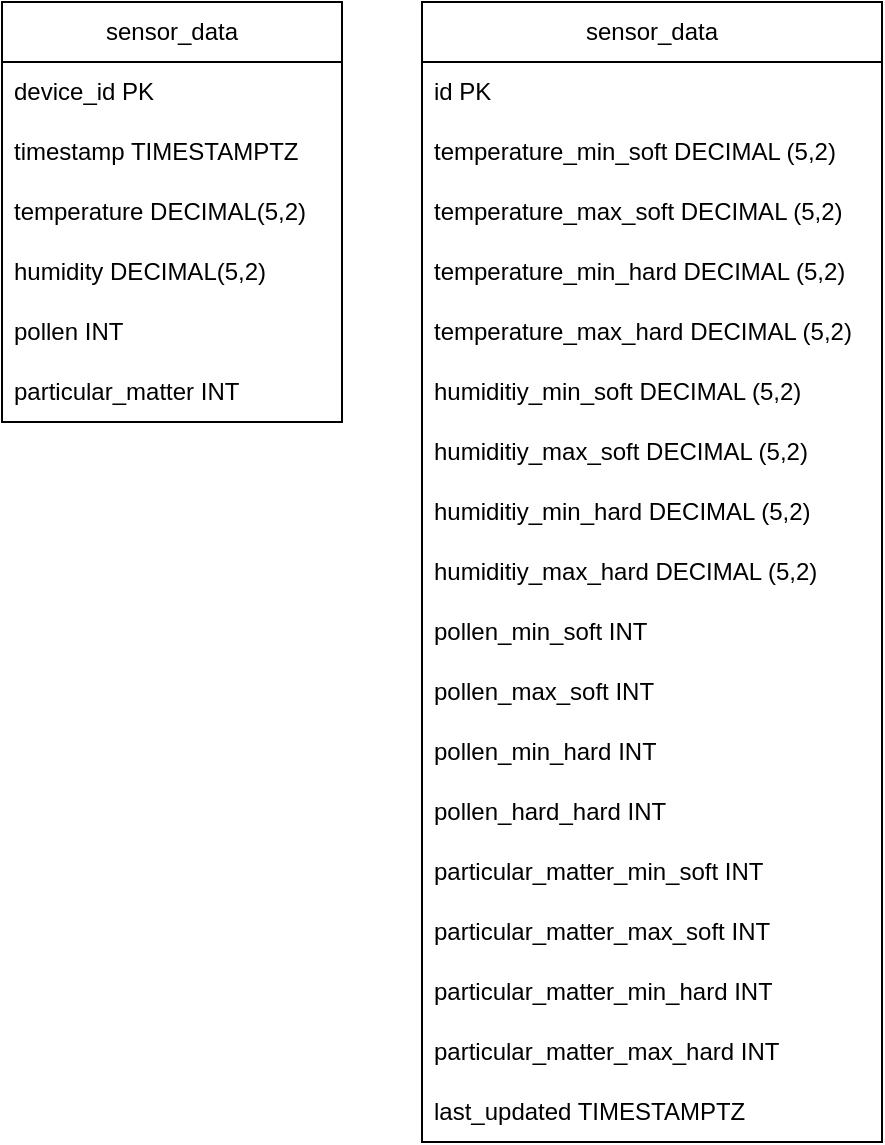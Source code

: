 <mxfile version="28.0.6">
  <diagram name="Seite-1" id="Owwn_gvMOHLcC2FPtsi7">
    <mxGraphModel dx="1093" dy="775" grid="1" gridSize="10" guides="1" tooltips="1" connect="1" arrows="1" fold="1" page="1" pageScale="1" pageWidth="827" pageHeight="1169" math="0" shadow="0">
      <root>
        <mxCell id="0" />
        <mxCell id="1" parent="0" />
        <mxCell id="ZN3nJmePXUtopxBWzzL6-1" value="sensor_data" style="swimlane;fontStyle=0;childLayout=stackLayout;horizontal=1;startSize=30;horizontalStack=0;resizeParent=1;resizeParentMax=0;resizeLast=0;collapsible=1;marginBottom=0;whiteSpace=wrap;html=1;" vertex="1" parent="1">
          <mxGeometry x="170" y="180" width="170" height="210" as="geometry" />
        </mxCell>
        <mxCell id="ZN3nJmePXUtopxBWzzL6-2" value="device_id PK" style="text;strokeColor=none;fillColor=none;align=left;verticalAlign=middle;spacingLeft=4;spacingRight=4;overflow=hidden;points=[[0,0.5],[1,0.5]];portConstraint=eastwest;rotatable=0;whiteSpace=wrap;html=1;" vertex="1" parent="ZN3nJmePXUtopxBWzzL6-1">
          <mxGeometry y="30" width="170" height="30" as="geometry" />
        </mxCell>
        <mxCell id="ZN3nJmePXUtopxBWzzL6-3" value="timestamp TIMESTAMPTZ" style="text;strokeColor=none;fillColor=none;align=left;verticalAlign=middle;spacingLeft=4;spacingRight=4;overflow=hidden;points=[[0,0.5],[1,0.5]];portConstraint=eastwest;rotatable=0;whiteSpace=wrap;html=1;" vertex="1" parent="ZN3nJmePXUtopxBWzzL6-1">
          <mxGeometry y="60" width="170" height="30" as="geometry" />
        </mxCell>
        <mxCell id="ZN3nJmePXUtopxBWzzL6-4" value="temperature DECIMAL(5,2)" style="text;strokeColor=none;fillColor=none;align=left;verticalAlign=middle;spacingLeft=4;spacingRight=4;overflow=hidden;points=[[0,0.5],[1,0.5]];portConstraint=eastwest;rotatable=0;whiteSpace=wrap;html=1;" vertex="1" parent="ZN3nJmePXUtopxBWzzL6-1">
          <mxGeometry y="90" width="170" height="30" as="geometry" />
        </mxCell>
        <mxCell id="ZN3nJmePXUtopxBWzzL6-6" value="humidity DECIMAL(5,2)" style="text;strokeColor=none;fillColor=none;align=left;verticalAlign=middle;spacingLeft=4;spacingRight=4;overflow=hidden;points=[[0,0.5],[1,0.5]];portConstraint=eastwest;rotatable=0;whiteSpace=wrap;html=1;" vertex="1" parent="ZN3nJmePXUtopxBWzzL6-1">
          <mxGeometry y="120" width="170" height="30" as="geometry" />
        </mxCell>
        <mxCell id="ZN3nJmePXUtopxBWzzL6-7" value="pollen INT" style="text;strokeColor=none;fillColor=none;align=left;verticalAlign=middle;spacingLeft=4;spacingRight=4;overflow=hidden;points=[[0,0.5],[1,0.5]];portConstraint=eastwest;rotatable=0;whiteSpace=wrap;html=1;" vertex="1" parent="ZN3nJmePXUtopxBWzzL6-1">
          <mxGeometry y="150" width="170" height="30" as="geometry" />
        </mxCell>
        <mxCell id="ZN3nJmePXUtopxBWzzL6-8" value="particular_matter INT" style="text;strokeColor=none;fillColor=none;align=left;verticalAlign=middle;spacingLeft=4;spacingRight=4;overflow=hidden;points=[[0,0.5],[1,0.5]];portConstraint=eastwest;rotatable=0;whiteSpace=wrap;html=1;" vertex="1" parent="ZN3nJmePXUtopxBWzzL6-1">
          <mxGeometry y="180" width="170" height="30" as="geometry" />
        </mxCell>
        <mxCell id="ZN3nJmePXUtopxBWzzL6-9" value="sensor_data" style="swimlane;fontStyle=0;childLayout=stackLayout;horizontal=1;startSize=30;horizontalStack=0;resizeParent=1;resizeParentMax=0;resizeLast=0;collapsible=1;marginBottom=0;whiteSpace=wrap;html=1;" vertex="1" parent="1">
          <mxGeometry x="380" y="180" width="230" height="570" as="geometry" />
        </mxCell>
        <mxCell id="ZN3nJmePXUtopxBWzzL6-10" value="id PK" style="text;strokeColor=none;fillColor=none;align=left;verticalAlign=middle;spacingLeft=4;spacingRight=4;overflow=hidden;points=[[0,0.5],[1,0.5]];portConstraint=eastwest;rotatable=0;whiteSpace=wrap;html=1;" vertex="1" parent="ZN3nJmePXUtopxBWzzL6-9">
          <mxGeometry y="30" width="230" height="30" as="geometry" />
        </mxCell>
        <mxCell id="ZN3nJmePXUtopxBWzzL6-11" value="temperature_min_soft DECIMAL (5,2)" style="text;strokeColor=none;fillColor=none;align=left;verticalAlign=middle;spacingLeft=4;spacingRight=4;overflow=hidden;points=[[0,0.5],[1,0.5]];portConstraint=eastwest;rotatable=0;whiteSpace=wrap;html=1;" vertex="1" parent="ZN3nJmePXUtopxBWzzL6-9">
          <mxGeometry y="60" width="230" height="30" as="geometry" />
        </mxCell>
        <mxCell id="ZN3nJmePXUtopxBWzzL6-12" value="temperature_max_soft DECIMAL (5,2)" style="text;strokeColor=none;fillColor=none;align=left;verticalAlign=middle;spacingLeft=4;spacingRight=4;overflow=hidden;points=[[0,0.5],[1,0.5]];portConstraint=eastwest;rotatable=0;whiteSpace=wrap;html=1;" vertex="1" parent="ZN3nJmePXUtopxBWzzL6-9">
          <mxGeometry y="90" width="230" height="30" as="geometry" />
        </mxCell>
        <mxCell id="ZN3nJmePXUtopxBWzzL6-13" value="temperature_min_hard DECIMAL (5,2)" style="text;strokeColor=none;fillColor=none;align=left;verticalAlign=middle;spacingLeft=4;spacingRight=4;overflow=hidden;points=[[0,0.5],[1,0.5]];portConstraint=eastwest;rotatable=0;whiteSpace=wrap;html=1;" vertex="1" parent="ZN3nJmePXUtopxBWzzL6-9">
          <mxGeometry y="120" width="230" height="30" as="geometry" />
        </mxCell>
        <mxCell id="ZN3nJmePXUtopxBWzzL6-14" value="temperature_max_hard DECIMAL (5,2)" style="text;strokeColor=none;fillColor=none;align=left;verticalAlign=middle;spacingLeft=4;spacingRight=4;overflow=hidden;points=[[0,0.5],[1,0.5]];portConstraint=eastwest;rotatable=0;whiteSpace=wrap;html=1;" vertex="1" parent="ZN3nJmePXUtopxBWzzL6-9">
          <mxGeometry y="150" width="230" height="30" as="geometry" />
        </mxCell>
        <mxCell id="ZN3nJmePXUtopxBWzzL6-16" value="humiditiy_min_soft DECIMAL (5,2)" style="text;strokeColor=none;fillColor=none;align=left;verticalAlign=middle;spacingLeft=4;spacingRight=4;overflow=hidden;points=[[0,0.5],[1,0.5]];portConstraint=eastwest;rotatable=0;whiteSpace=wrap;html=1;" vertex="1" parent="ZN3nJmePXUtopxBWzzL6-9">
          <mxGeometry y="180" width="230" height="30" as="geometry" />
        </mxCell>
        <mxCell id="ZN3nJmePXUtopxBWzzL6-15" value="humiditiy_max_soft DECIMAL (5,2)" style="text;strokeColor=none;fillColor=none;align=left;verticalAlign=middle;spacingLeft=4;spacingRight=4;overflow=hidden;points=[[0,0.5],[1,0.5]];portConstraint=eastwest;rotatable=0;whiteSpace=wrap;html=1;" vertex="1" parent="ZN3nJmePXUtopxBWzzL6-9">
          <mxGeometry y="210" width="230" height="30" as="geometry" />
        </mxCell>
        <mxCell id="ZN3nJmePXUtopxBWzzL6-18" value="humiditiy_min_hard DECIMAL (5,2)" style="text;strokeColor=none;fillColor=none;align=left;verticalAlign=middle;spacingLeft=4;spacingRight=4;overflow=hidden;points=[[0,0.5],[1,0.5]];portConstraint=eastwest;rotatable=0;whiteSpace=wrap;html=1;" vertex="1" parent="ZN3nJmePXUtopxBWzzL6-9">
          <mxGeometry y="240" width="230" height="30" as="geometry" />
        </mxCell>
        <mxCell id="ZN3nJmePXUtopxBWzzL6-17" value="humiditiy_max_hard DECIMAL (5,2)" style="text;strokeColor=none;fillColor=none;align=left;verticalAlign=middle;spacingLeft=4;spacingRight=4;overflow=hidden;points=[[0,0.5],[1,0.5]];portConstraint=eastwest;rotatable=0;whiteSpace=wrap;html=1;" vertex="1" parent="ZN3nJmePXUtopxBWzzL6-9">
          <mxGeometry y="270" width="230" height="30" as="geometry" />
        </mxCell>
        <mxCell id="ZN3nJmePXUtopxBWzzL6-19" value="pollen_min_soft INT" style="text;strokeColor=none;fillColor=none;align=left;verticalAlign=middle;spacingLeft=4;spacingRight=4;overflow=hidden;points=[[0,0.5],[1,0.5]];portConstraint=eastwest;rotatable=0;whiteSpace=wrap;html=1;" vertex="1" parent="ZN3nJmePXUtopxBWzzL6-9">
          <mxGeometry y="300" width="230" height="30" as="geometry" />
        </mxCell>
        <mxCell id="ZN3nJmePXUtopxBWzzL6-20" value="pollen_max_soft INT" style="text;strokeColor=none;fillColor=none;align=left;verticalAlign=middle;spacingLeft=4;spacingRight=4;overflow=hidden;points=[[0,0.5],[1,0.5]];portConstraint=eastwest;rotatable=0;whiteSpace=wrap;html=1;" vertex="1" parent="ZN3nJmePXUtopxBWzzL6-9">
          <mxGeometry y="330" width="230" height="30" as="geometry" />
        </mxCell>
        <mxCell id="ZN3nJmePXUtopxBWzzL6-21" value="pollen_min_hard INT" style="text;strokeColor=none;fillColor=none;align=left;verticalAlign=middle;spacingLeft=4;spacingRight=4;overflow=hidden;points=[[0,0.5],[1,0.5]];portConstraint=eastwest;rotatable=0;whiteSpace=wrap;html=1;" vertex="1" parent="ZN3nJmePXUtopxBWzzL6-9">
          <mxGeometry y="360" width="230" height="30" as="geometry" />
        </mxCell>
        <mxCell id="ZN3nJmePXUtopxBWzzL6-22" value="pollen_hard_hard INT" style="text;strokeColor=none;fillColor=none;align=left;verticalAlign=middle;spacingLeft=4;spacingRight=4;overflow=hidden;points=[[0,0.5],[1,0.5]];portConstraint=eastwest;rotatable=0;whiteSpace=wrap;html=1;" vertex="1" parent="ZN3nJmePXUtopxBWzzL6-9">
          <mxGeometry y="390" width="230" height="30" as="geometry" />
        </mxCell>
        <mxCell id="ZN3nJmePXUtopxBWzzL6-23" value="particular_matter_min_soft INT" style="text;strokeColor=none;fillColor=none;align=left;verticalAlign=middle;spacingLeft=4;spacingRight=4;overflow=hidden;points=[[0,0.5],[1,0.5]];portConstraint=eastwest;rotatable=0;whiteSpace=wrap;html=1;" vertex="1" parent="ZN3nJmePXUtopxBWzzL6-9">
          <mxGeometry y="420" width="230" height="30" as="geometry" />
        </mxCell>
        <mxCell id="ZN3nJmePXUtopxBWzzL6-24" value="particular_matter_max_soft INT" style="text;strokeColor=none;fillColor=none;align=left;verticalAlign=middle;spacingLeft=4;spacingRight=4;overflow=hidden;points=[[0,0.5],[1,0.5]];portConstraint=eastwest;rotatable=0;whiteSpace=wrap;html=1;" vertex="1" parent="ZN3nJmePXUtopxBWzzL6-9">
          <mxGeometry y="450" width="230" height="30" as="geometry" />
        </mxCell>
        <mxCell id="ZN3nJmePXUtopxBWzzL6-25" value="particular_matter_min_hard INT" style="text;strokeColor=none;fillColor=none;align=left;verticalAlign=middle;spacingLeft=4;spacingRight=4;overflow=hidden;points=[[0,0.5],[1,0.5]];portConstraint=eastwest;rotatable=0;whiteSpace=wrap;html=1;" vertex="1" parent="ZN3nJmePXUtopxBWzzL6-9">
          <mxGeometry y="480" width="230" height="30" as="geometry" />
        </mxCell>
        <mxCell id="ZN3nJmePXUtopxBWzzL6-26" value="particular_matter_max_hard INT" style="text;strokeColor=none;fillColor=none;align=left;verticalAlign=middle;spacingLeft=4;spacingRight=4;overflow=hidden;points=[[0,0.5],[1,0.5]];portConstraint=eastwest;rotatable=0;whiteSpace=wrap;html=1;" vertex="1" parent="ZN3nJmePXUtopxBWzzL6-9">
          <mxGeometry y="510" width="230" height="30" as="geometry" />
        </mxCell>
        <mxCell id="ZN3nJmePXUtopxBWzzL6-27" value="last_updated TIMESTAMPTZ" style="text;strokeColor=none;fillColor=none;align=left;verticalAlign=middle;spacingLeft=4;spacingRight=4;overflow=hidden;points=[[0,0.5],[1,0.5]];portConstraint=eastwest;rotatable=0;whiteSpace=wrap;html=1;" vertex="1" parent="ZN3nJmePXUtopxBWzzL6-9">
          <mxGeometry y="540" width="230" height="30" as="geometry" />
        </mxCell>
      </root>
    </mxGraphModel>
  </diagram>
</mxfile>
